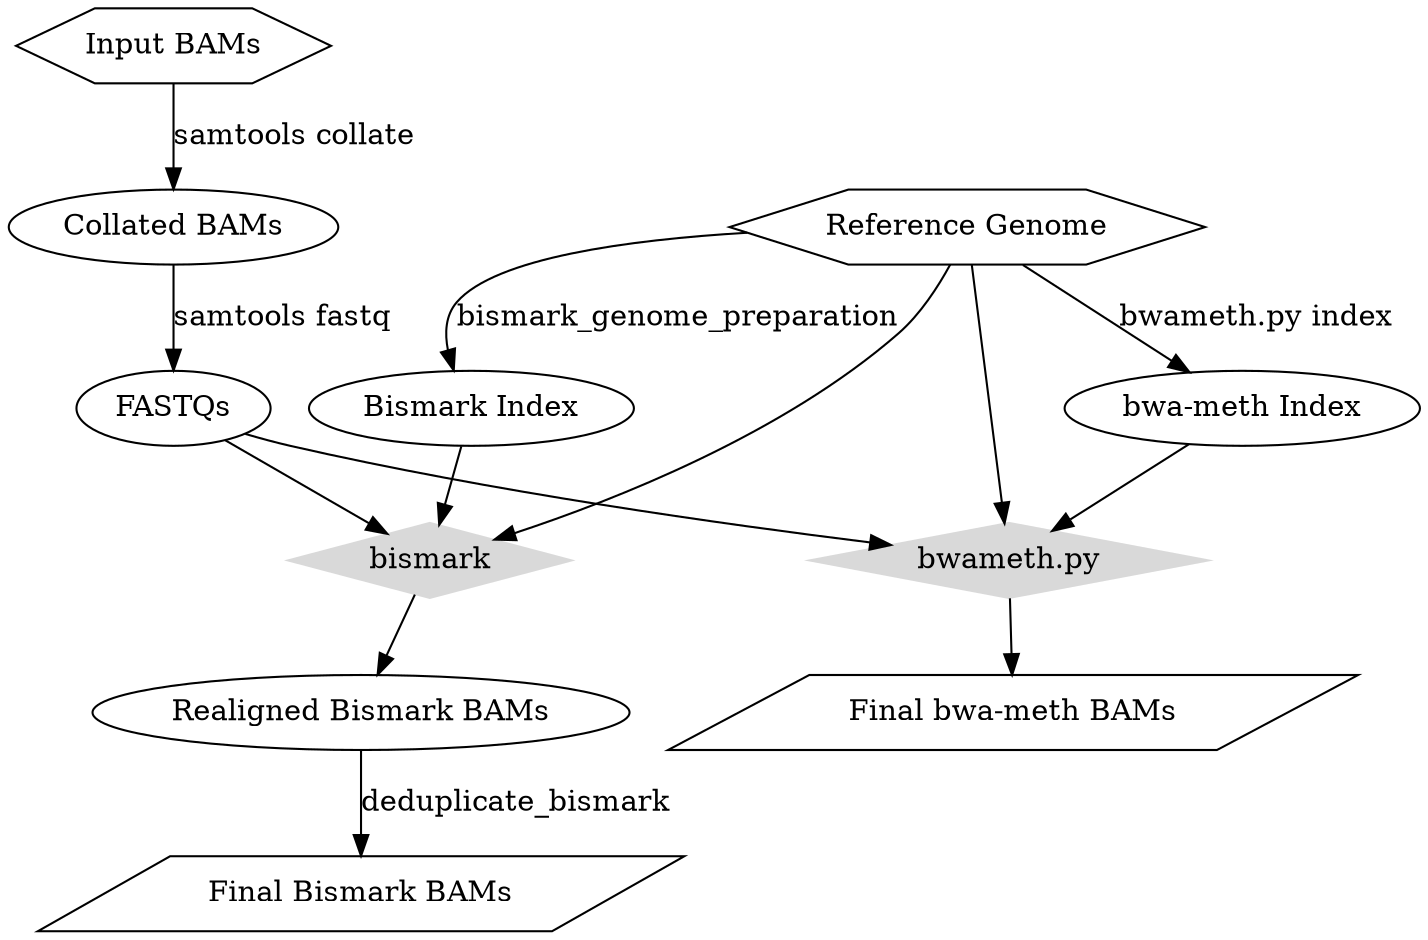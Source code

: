 digraph workflow {

	"Reference Genome" [shape=hexagon];

	"Input BAMs" [shape=hexagon];

	"Final Bismark BAMs" [shape=parallelogram];

	"Final bwa-meth BAMs" [shape=parallelogram];

	"Bismark" [shape=diamond,  color=gray85, style=filled, label="bismark"];

	"bwa-meth" [shape=diamond,  color=gray85, style=filled, label="bwameth.py"];

	"Input BAMs" -> "Collated BAMs" [label="samtools collate"];

	"Collated BAMs" -> "FASTQs" [label="samtools fastq"];

	"FASTQs" -> "Bismark";

	"FASTQs" -> "bwa-meth";

	"Bismark Index" -> "Bismark";

	"bwa-meth Index" -> "bwa-meth";

	"Reference Genome" -> "Bismark Index" [label="bismark_genome_preparation"];

	"Reference Genome" -> "bwa-meth Index" [label="bwameth.py index"];

	"Reference Genome" -> "Bismark";

	"Reference Genome" -> "bwa-meth";

	"Bismark" -> "Realigned Bismark BAMs";

	"Realigned Bismark BAMs" -> "Final Bismark BAMs" [label="deduplicate_bismark"];

	"bwa-meth" -> "Final bwa-meth BAMs";

}